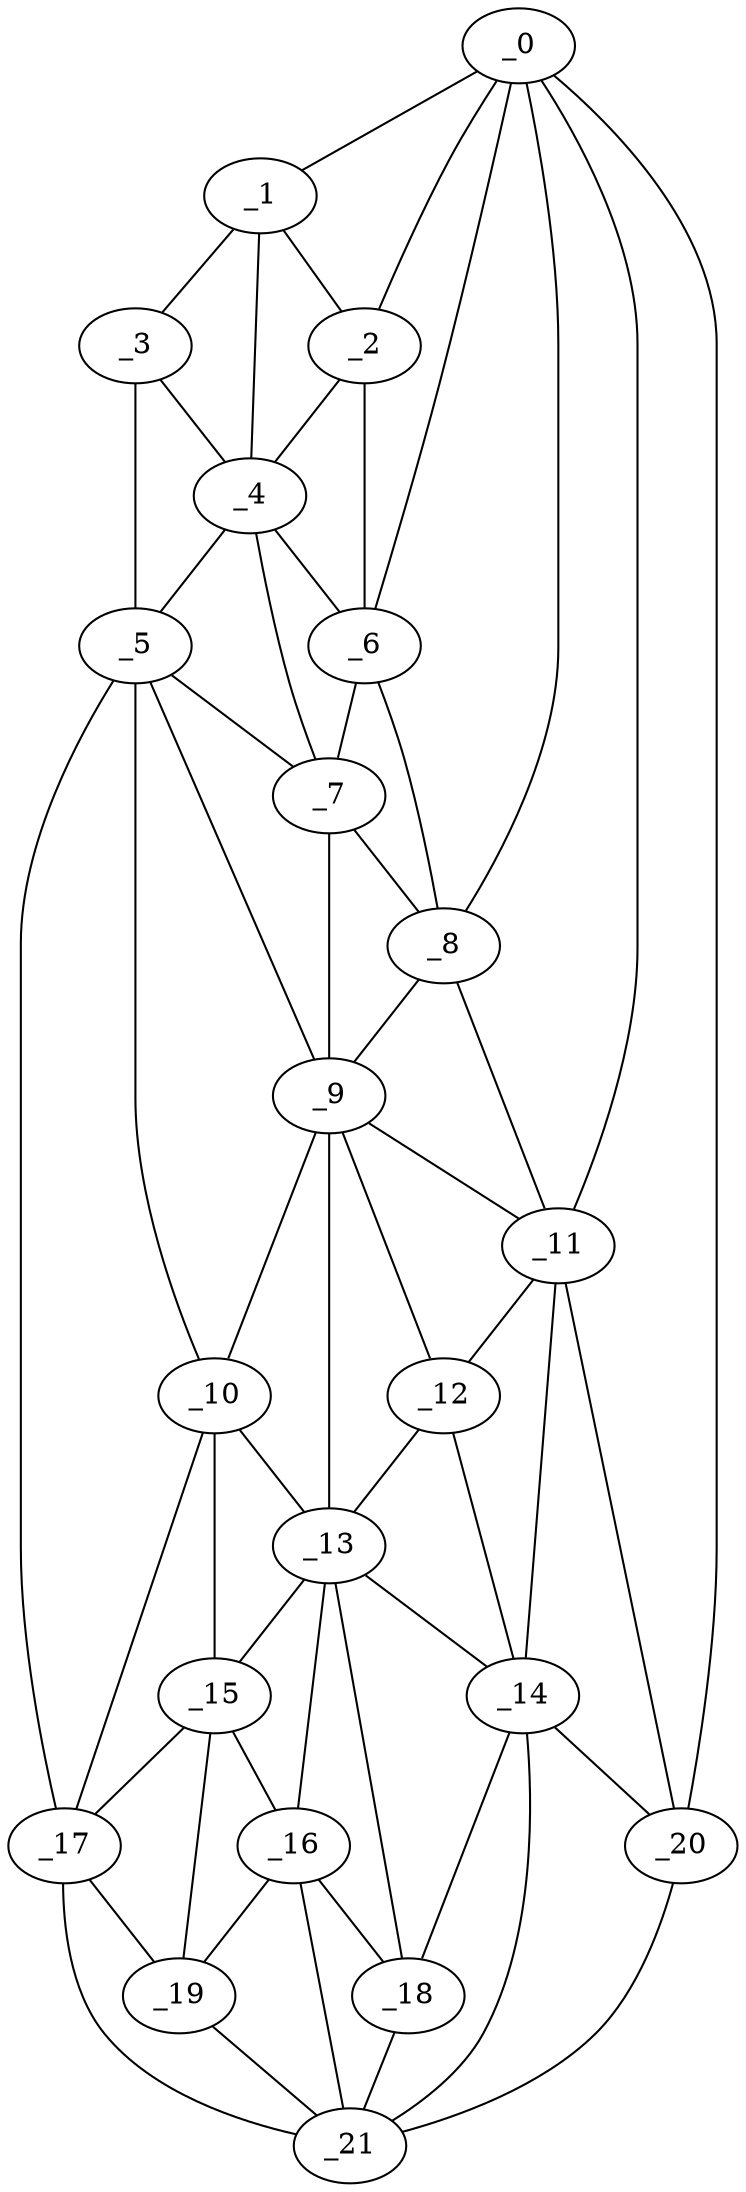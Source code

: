 graph "obj68__195.gxl" {
	_0	 [x=3,
		y=80];
	_1	 [x=4,
		y=71];
	_0 -- _1	 [valence=1];
	_2	 [x=10,
		y=68];
	_0 -- _2	 [valence=2];
	_6	 [x=21,
		y=70];
	_0 -- _6	 [valence=1];
	_8	 [x=48,
		y=70];
	_0 -- _8	 [valence=2];
	_11	 [x=94,
		y=77];
	_0 -- _11	 [valence=2];
	_20	 [x=123,
		y=91];
	_0 -- _20	 [valence=1];
	_1 -- _2	 [valence=1];
	_3	 [x=15,
		y=50];
	_1 -- _3	 [valence=1];
	_4	 [x=15,
		y=59];
	_1 -- _4	 [valence=2];
	_2 -- _4	 [valence=2];
	_2 -- _6	 [valence=1];
	_3 -- _4	 [valence=2];
	_5	 [x=19,
		y=44];
	_3 -- _5	 [valence=1];
	_4 -- _5	 [valence=1];
	_4 -- _6	 [valence=1];
	_7	 [x=47,
		y=66];
	_4 -- _7	 [valence=2];
	_5 -- _7	 [valence=1];
	_9	 [x=75,
		y=46];
	_5 -- _9	 [valence=1];
	_10	 [x=78,
		y=40];
	_5 -- _10	 [valence=2];
	_17	 [x=118,
		y=37];
	_5 -- _17	 [valence=1];
	_6 -- _7	 [valence=2];
	_6 -- _8	 [valence=2];
	_7 -- _8	 [valence=2];
	_7 -- _9	 [valence=2];
	_8 -- _9	 [valence=1];
	_8 -- _11	 [valence=2];
	_9 -- _10	 [valence=2];
	_9 -- _11	 [valence=2];
	_12	 [x=96,
		y=70];
	_9 -- _12	 [valence=2];
	_13	 [x=107,
		y=59];
	_9 -- _13	 [valence=1];
	_10 -- _13	 [valence=2];
	_15	 [x=114,
		y=45];
	_10 -- _15	 [valence=2];
	_10 -- _17	 [valence=1];
	_11 -- _12	 [valence=2];
	_14	 [x=113,
		y=78];
	_11 -- _14	 [valence=2];
	_11 -- _20	 [valence=2];
	_12 -- _13	 [valence=2];
	_12 -- _14	 [valence=2];
	_13 -- _14	 [valence=2];
	_13 -- _15	 [valence=1];
	_16	 [x=116,
		y=59];
	_13 -- _16	 [valence=1];
	_18	 [x=118,
		y=72];
	_13 -- _18	 [valence=2];
	_14 -- _18	 [valence=2];
	_14 -- _20	 [valence=1];
	_21	 [x=126,
		y=73];
	_14 -- _21	 [valence=1];
	_15 -- _16	 [valence=2];
	_15 -- _17	 [valence=2];
	_19	 [x=120,
		y=52];
	_15 -- _19	 [valence=2];
	_16 -- _18	 [valence=2];
	_16 -- _19	 [valence=1];
	_16 -- _21	 [valence=1];
	_17 -- _19	 [valence=2];
	_17 -- _21	 [valence=1];
	_18 -- _21	 [valence=2];
	_19 -- _21	 [valence=1];
	_20 -- _21	 [valence=1];
}
